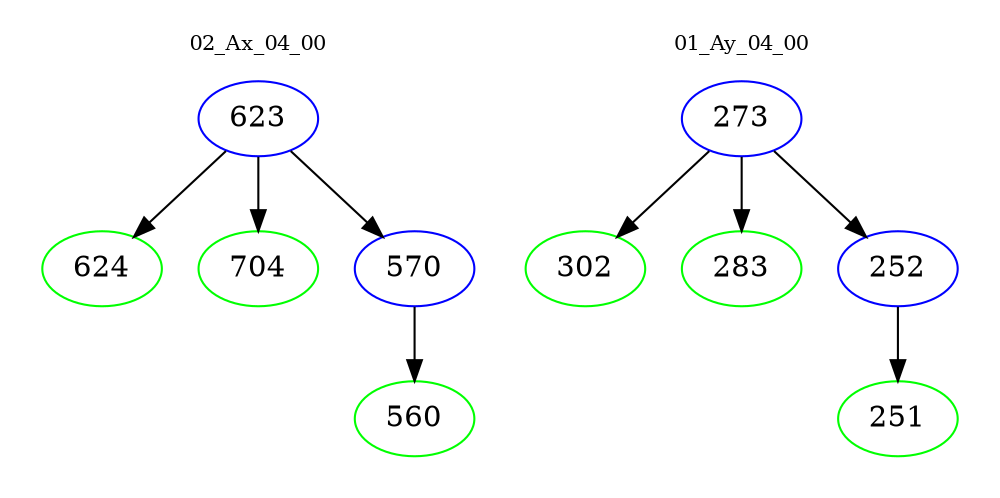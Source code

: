 digraph{
subgraph cluster_0 {
color = white
label = "02_Ax_04_00";
fontsize=10;
T0_623 [label="623", color="blue"]
T0_623 -> T0_624 [color="black"]
T0_624 [label="624", color="green"]
T0_623 -> T0_704 [color="black"]
T0_704 [label="704", color="green"]
T0_623 -> T0_570 [color="black"]
T0_570 [label="570", color="blue"]
T0_570 -> T0_560 [color="black"]
T0_560 [label="560", color="green"]
}
subgraph cluster_1 {
color = white
label = "01_Ay_04_00";
fontsize=10;
T1_273 [label="273", color="blue"]
T1_273 -> T1_302 [color="black"]
T1_302 [label="302", color="green"]
T1_273 -> T1_283 [color="black"]
T1_283 [label="283", color="green"]
T1_273 -> T1_252 [color="black"]
T1_252 [label="252", color="blue"]
T1_252 -> T1_251 [color="black"]
T1_251 [label="251", color="green"]
}
}
